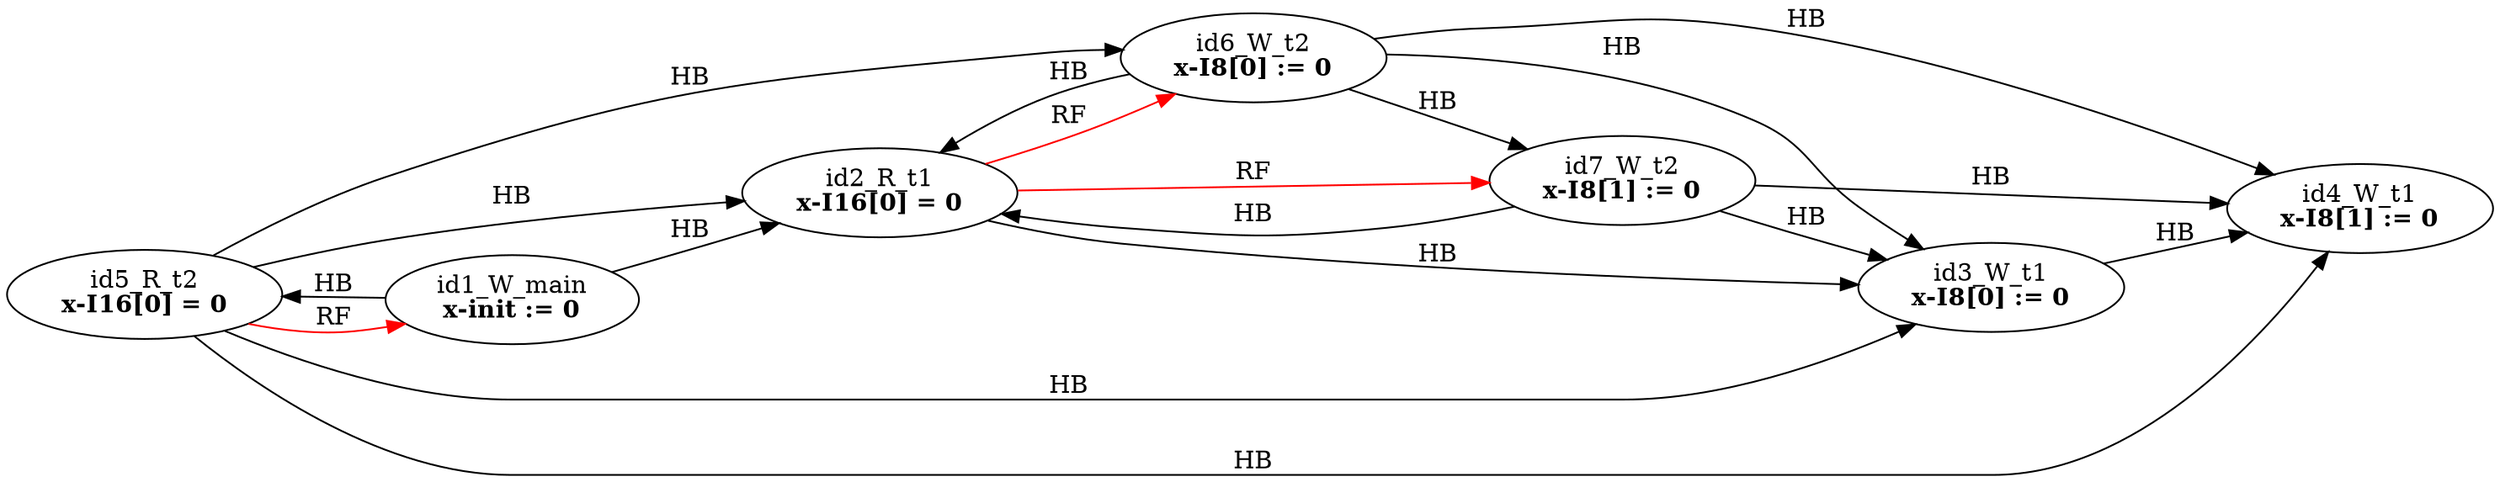 digraph memory_model {
rankdir=LR;
splines=true; esep=0.5;
id2_R_t1 -> id3_W_t1 [label = "HB", color="black"];
id3_W_t1 -> id4_W_t1 [label = "HB", color="black"];
id5_R_t2 -> id6_W_t2 [label = "HB", color="black"];
id6_W_t2 -> id7_W_t2 [label = "HB", color="black"];
id1_W_main -> id2_R_t1 [label = "HB", color="black"];
id1_W_main -> id5_R_t2 [label = "HB", color="black"];
id5_R_t2 -> id2_R_t1 [label = "HB", color="black"];
id5_R_t2 -> id3_W_t1 [label = "HB", color="black"];
id5_R_t2 -> id4_W_t1 [label = "HB", color="black"];
id6_W_t2 -> id2_R_t1 [label = "HB", color="black"];
id6_W_t2 -> id3_W_t1 [label = "HB", color="black"];
id6_W_t2 -> id4_W_t1 [label = "HB", color="black"];
id7_W_t2 -> id2_R_t1 [label = "HB", color="black"];
id7_W_t2 -> id3_W_t1 [label = "HB", color="black"];
id7_W_t2 -> id4_W_t1 [label = "HB", color="black"];
id2_R_t1 -> id6_W_t2 [label = "RF", color="red"];
id2_R_t1 -> id7_W_t2 [label = "RF", color="red"];
id5_R_t2 -> id1_W_main [label = "RF", color="red"];
id1_W_main [label=<id1_W_main<br/><B>x-init := 0</B>>, pos="2.5,6!"]
id2_R_t1 [label=<id2_R_t1<br/><B>x-I16[0] = 0</B>>, pos="0,4!"]
id3_W_t1 [label=<id3_W_t1<br/><B>x-I8[0] := 0</B>>, pos="0,2!"]
id4_W_t1 [label=<id4_W_t1<br/><B>x-I8[1] := 0</B>>, pos="0,0!"]
id5_R_t2 [label=<id5_R_t2<br/><B>x-I16[0] = 0</B>>, pos="5,4!"]
id6_W_t2 [label=<id6_W_t2<br/><B>x-I8[0] := 0</B>>, pos="5,2!"]
id7_W_t2 [label=<id7_W_t2<br/><B>x-I8[1] := 0</B>>, pos="5,0!"]
}